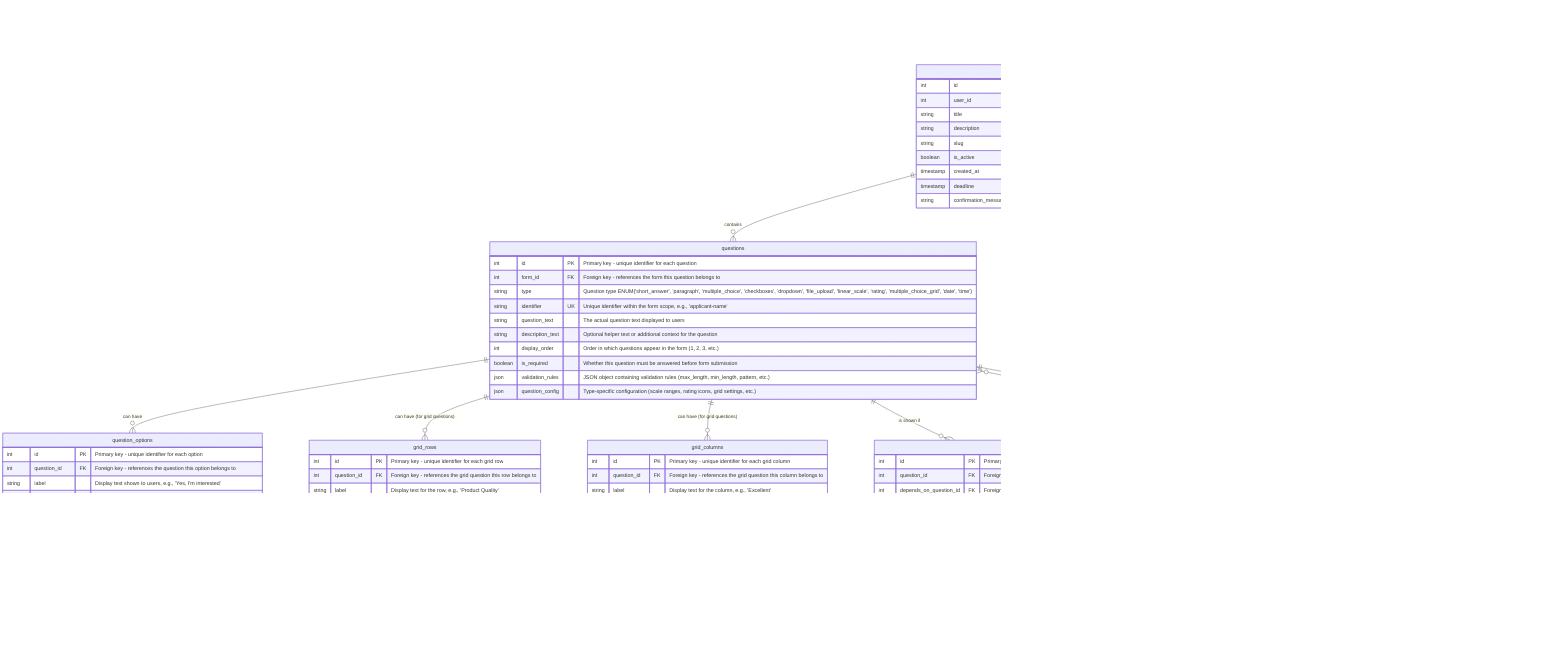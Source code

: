 erDiagram
    forms {
        int id PK "Primary key - unique identifier for each form"
        int user_id FK "Foreign key - references the user who owns/created this form"
        string title "Human-readable title of the form, e.g., 'Job Application Form'"
        string description "Detailed description explaining the form's purpose"
        string slug UK "URL-friendly unique identifier, e.g., 'recruitment-form-2024'"
        boolean is_active "Flag indicating if the form is currently accepting submissions"
        timestamp created_at "Timestamp when the form was created"
        timestamp deadline "Optional deadline after which submissions are no longer accepted"
        string confirmation_message "Message shown after successful submission"
    }

    questions {
        int id PK "Primary key - unique identifier for each question"
        int form_id FK "Foreign key - references the form this question belongs to"
        string type "Question type ENUM('short_answer', 'paragraph', 'multiple_choice', 'checkboxes', 'dropdown', 'file_upload', 'linear_scale', 'rating', 'multiple_choice_grid', 'date', 'time')"
        string identifier UK "Unique identifier within the form scope, e.g., 'applicant-name'"
        string question_text "The actual question text displayed to users"
        string description_text "Optional helper text or additional context for the question"
        int display_order "Order in which questions appear in the form (1, 2, 3, etc.)"
        boolean is_required "Whether this question must be answered before form submission"
        json validation_rules "JSON object containing validation rules (max_length, min_length, pattern, etc.)"
        json question_config "Type-specific configuration (scale ranges, rating icons, grid settings, etc.)"
    }

    question_options {
        int id PK "Primary key - unique identifier for each option"
        int question_id FK "Foreign key - references the question this option belongs to"
        string label "Display text shown to users, e.g., 'Yes, I'm interested'"
        string value "Internal value stored in database, e.g., 'yes'"
        int display_order "Order in which options appear for the question"
        boolean is_other_option "Flag indicating if this is an 'Other' option that allows custom text input"
    }

    grid_rows {
        int id PK "Primary key - unique identifier for each grid row"
        int question_id FK "Foreign key - references the grid question this row belongs to"
        string label "Display text for the row, e.g., 'Product Quality'"
        string value "Internal value for the row, e.g., 'quality'"
        int display_order "Order in which rows appear in the grid"
    }

    grid_columns {
        int id PK "Primary key - unique identifier for each grid column"
        int question_id FK "Foreign key - references the grid question this column belongs to"
        string label "Display text for the column, e.g., 'Excellent'"
        string value "Internal value for the column, e.g., 'excellent'"
        int display_order "Order in which columns appear in the grid"
    }

    question_conditions {
        int id PK "Primary key - unique identifier for each condition"
        int question_id FK "Foreign key - the question that will be shown/hidden based on this condition"
        int depends_on_question_id FK "Foreign key - the question whose answer determines if the target question is shown"
        json trigger_value "The answer value that triggers showing the question (JSON array for multiple trigger values)"
        string condition_type "Type of condition: 'show_if', 'hide_if'"
    }

    submissions {
        int id PK "Primary key - unique identifier for each form submission"
        int form_id FK "Foreign key - references the form that was submitted"
        string respondent_email "Optional email of the person who submitted the form"
        timestamp submitted_at "Timestamp when the submission was completed"
    }

    answers {
        int id PK "Primary key - unique identifier for each answer"
        int submission_id FK "Foreign key - references the submission this answer belongs to"
        int question_id FK "Foreign key - references the question being answered"
        text answer_value "The actual answer data - can be text, single value, or JSON array for multiple selections"
        string other_text "Additional text when 'Other' option is selected"
    }

    grid_answers {
        int id PK "Primary key - unique identifier for each grid answer"
        int answer_id FK "Foreign key - references the parent answer record"
        int grid_row_id FK "Foreign key - references the grid row"
        int grid_column_id FK "Foreign key - references the grid column"
    }

    %% Relationships
    users ||--o{ forms : "creates"
    forms ||--o{ questions : "contains"
    forms ||--o{ submissions : "receives"
    questions ||--o{ question_options : "can have"
    questions ||--o{ grid_rows : "can have (for grid questions)"
    questions ||--o{ grid_columns : "can have (for grid questions)"
    questions ||--o{ question_conditions : "is shown if"
    questions }o--|| question_conditions : "depends on"
    submissions ||--o{ answers : "contains"
    questions ||--o{ answers : "is answered by"
    answers ||--o{ grid_answers : "can have (for grid questions)"
    grid_rows ||--o{ grid_answers : "referenced by"
    grid_columns ||--o{ grid_answers : "referenced by"